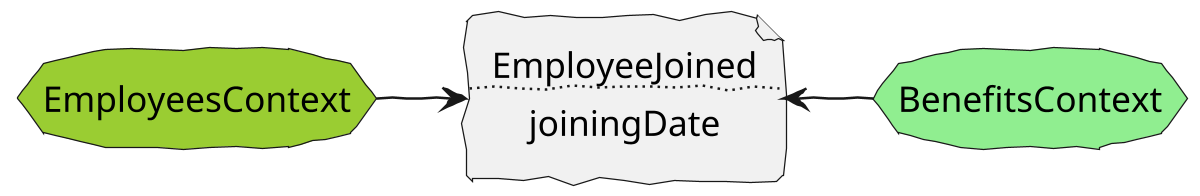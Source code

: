 @startuml
!include <tupadr3/common>
!include <tupadr3/font-awesome-5/clock>
!include <tupadr3/font-awesome-5/calendar_alt>

skinparam defaultFontName Purisa
skinparam handwritten true
skinparam backgroundcolor transparent

skinparam defaultTextAlignment center


scale 1200*480

file EmployeeJoined [
EmployeeJoined
....
joiningDate
]
storage EmployeesContext #YellowGreen
storage BenefitsContext #LightGreen

EmployeesContext -> EmployeeJoined
EmployeeJoined <-r- BenefitsContext

@enduml